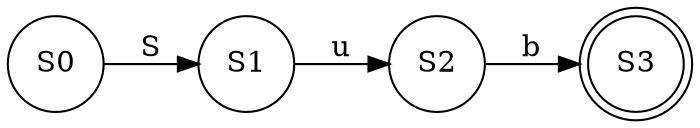 digraph finite_state_machine {
	rankdir=LR;
node [shape = doublecircle]; S3;
node [shape = circle];
S0->S1 [label = "S"]; 
S1-> S2 [label= "u"]
S2-> S3 [label= "b"]
}